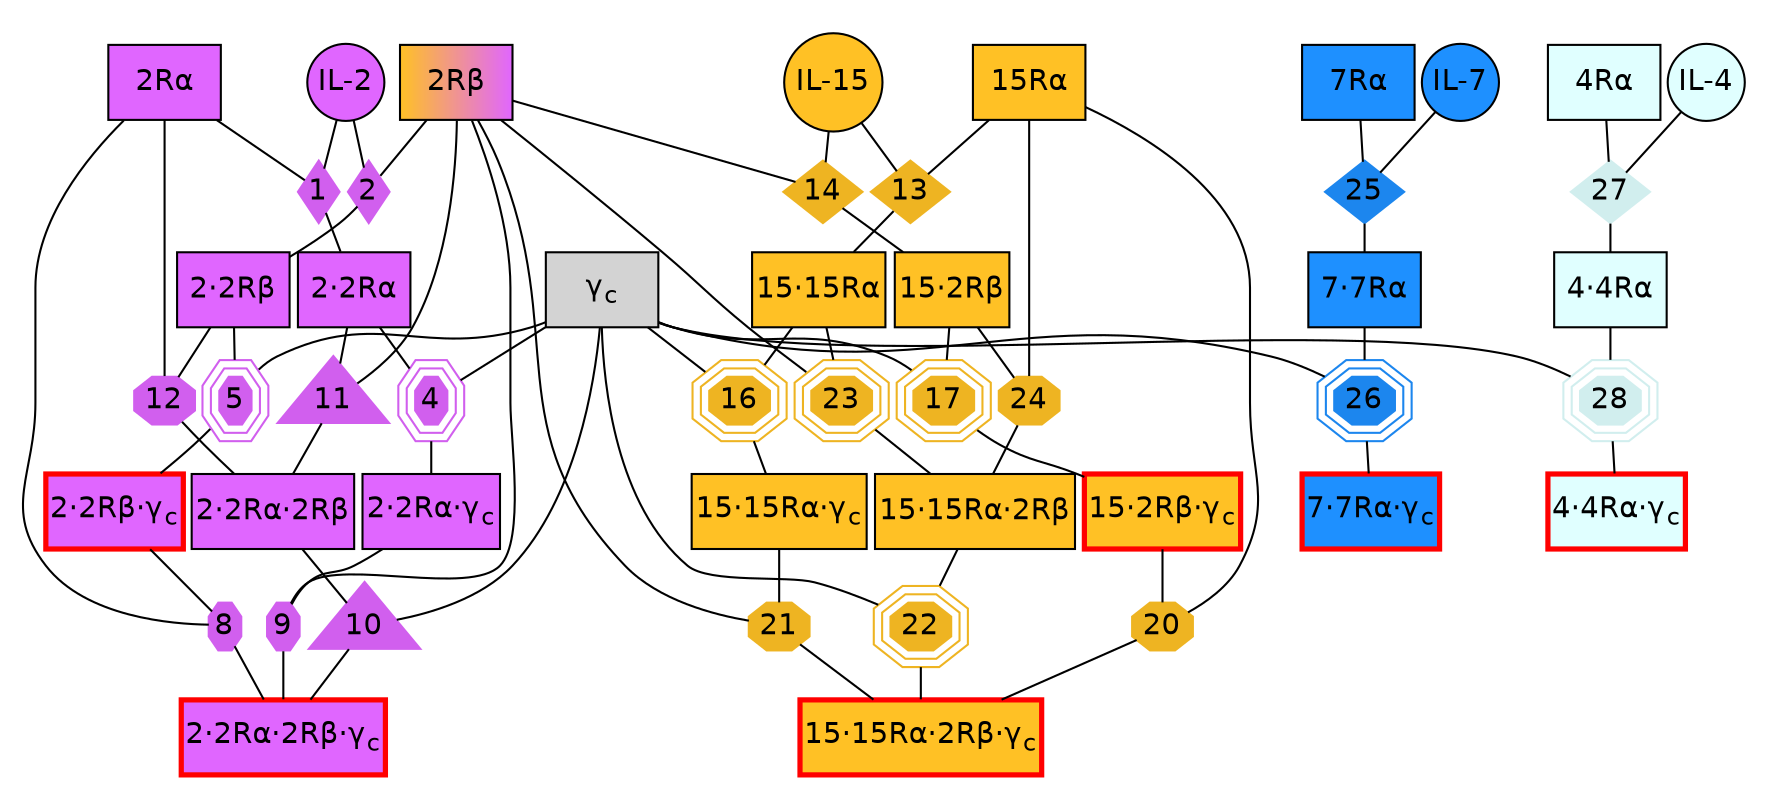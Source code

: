 digraph cgamma_cytok {
    ratio = "compress";
    graph [pad=0, ranksep=0.2, nodesep=0.05];

    subgraph specises {
        node [margin=0.03];
        rank="max";
        "gc"    [label=<γ<SUB>c</SUB>>, shape=box, style=filled, BGCOLOR="white", fontname = "helvetica"];
    }

    subgraph species {
        node [margin=0.03];

        "IL-2"   [shape=circle, fontname = "helvetica", fillcolor=mediumorchid1, style=filled ];
        "2Rα" [shape=box, fontname = "helvetica", fillcolor=mediumorchid1, style=filled   ];
        "2Rβ" [shape=box, style=filled, fontname = "helvetica", fillcolor="goldenrod1:mediumorchid1", style=filled];
        "2·2Rα" [shape=box, fontname = "helvetica", fillcolor=mediumorchid1, style=filled];
        "2·2Rβ" [shape=box, fontname = "helvetica", fillcolor=mediumorchid1, style=filled];
        "2·2Rα" [shape=box, fontname = "helvetica", fillcolor=mediumorchid1, style=filled];
        "2·2Rα" [shape=box, fontname = "helvetica", fillcolor=mediumorchid1, style=filled];
        "2·2Rα·2Rβ" [shape=box, fontname = "helvetica", fillcolor=mediumorchid1, style=filled ];
        "2·2Rα·gc" [label=<2·2Rα·γ<SUB>c</SUB>>, shape=box, fontname = "helvetica" , fillcolor=mediumorchid1, style=filled];
        "2·2Rβ·gc" [label=<2·2Rβ·γ<SUB>c</SUB>>, shape=box, color=red, fontname = "helvetica" , fillcolor=mediumorchid1, style=filled, penwidth=2.5];
        "2·2Rα·2Rβ·gc" [label=<2·2Rα·2Rβ·γ<SUB>c</SUB>>, shape=box, color=red, fontname = "helvetica", fillcolor=mediumorchid1, style=filled , penwidth=2.5];

        "IL-15"  [shape=circle, fontname = "helvetica", fillcolor=goldenrod1, style=filled];
        "15Rα"    [shape=box, fontname = "helvetica", fillcolor=goldenrod1, style=filled];
        "15·15Rα"   [shape=box, fontname = "helvetica", fillcolor=goldenrod1, style=filled];
        "15·2Rβ"    [shape=box, fontname = "helvetica", fillcolor=goldenrod1, style=filled];
        "15·15Rα·2Rβ" [shape=box, fontname = "helvetica", fillcolor=goldenrod1, style=filled];
        "15·15Rα·gc"    [label=<15·15Rα·γ<SUB>c</SUB>>, shape=box, fontname = "helvetica", fillcolor=goldenrod1, style=filled];
        "15·2Rβ·gc" [label=<15·2Rβ·γ<SUB>c</SUB>>, shape=box, color=red, fontname = "helvetica", fillcolor=goldenrod1, style=filled, penwidth=2.5];
        "15·15Rα·2Rβ·gc"  [label=<15·15Rα·2Rβ·γ<SUB>c</SUB>>, shape=box, color=red, fontname = "helvetica", fillcolor=goldenrod1, style=filled, penwidth=2.5];

        "IL-7"   [shape=circle, fontname = "helvetica", fillcolor=dodgerblue, style=filled];
        "7Rα" [shape=box, fontname = "helvetica", fillcolor=dodgerblue, style=filled];
        "7·7Rα" [shape=box, fontname = "helvetica", fillcolor=dodgerblue, style=filled];
        "7·7Rα·gc"  [label=<7·7Rα·γ<SUB>c</SUB>>, shape=box, color=red, fontname = "helvetica", fillcolor=dodgerblue, style=filled, penwidth=2.5];

        "IL-4"   [shape=circle, fontname = "helvetica", fillcolor=lightcyan, style=filled];
        "4Rα" [shape=box, fontname = "helvetica" , fillcolor=lightcyan, style=filled   ];
        "4·4Rα" [shape=box, fontname = "helvetica", fillcolor=lightcyan, style=filled];
        "4·4Rα·gc" [label=<4·4Rα·γ<SUB>c</SUB>>, shape=box, color=red, fontname = "helvetica" , fillcolor=lightcyan, style=filled , penwidth=2.5];
    }

    subgraph cluster_IL2 {
    	node [style=filled,color=mediumorchid2, margin=0];
        penwidth=0;

        "1" [shape=diamond,style=filled,height=.1,width=.1, fontname = "helvetica"];
        "IL-2" -> "1" [dir=none,weight=1];
        "2Rα" -> "1" [dir=none,weight=1];
        "1" -> "2·2Rα" [dir=none, weight=2];

        "2" [shape=diamond,style=filled,height=.1,width=.1, fontname = "helvetica"];
        "IL-2" -> "2" [dir=none,weight=1];
        "2Rβ" -> "2" [dir=none,weight=1];
        "2" -> "2·2Rβ" [dir=none, weight=2];

        "4" [shape=tripleoctagon,style=filled,height=.1,width=.1, fontname = "helvetica"];
        "2·2Rα" -> "4" [dir=none,weight=1];
        "gc" -> "4" [dir=none,weight=1];
        "4" -> "2·2Rα·gc" [dir=none, weight=2];

        "5" [shape=tripleoctagon,style=filled,height=.1,width=.1, fontname = "helvetica"];
        "2·2Rβ" -> "5" [dir=none,weight=1];
        "gc" -> "5" [dir=none,weight=1];
        "5" -> "2·2Rβ·gc" [dir=none, weight=2];

        "8" [shape=octagon,style=filled,height=.1,width=.1, fontname = "helvetica"];
        "2·2Rβ·gc" -> "8" [dir=none,weight=1];
        "2Rα" -> "8" [dir=none,weight=1];
        "8" -> "2·2Rα·2Rβ·gc" [dir=none, weight=2, fontname = "helvetica"];

        "9" [shape=octagon,style=filled,height=.1,width=.1, fontname = "helvetica"];
        "2·2Rα·gc" -> "9" [dir=none,weight=1];
        "2Rβ" -> "9" [dir=none,weight=1];
        "9" -> "2·2Rα·2Rβ·gc" [dir=none, weight=2];

        "10" [shape=triangle,style=filled,height=.1,width=.04, fontname = "helvetica"];
        "2·2Rα·2Rβ" -> "10" [dir=none,weight=1];
        "gc" -> "10" [dir=none,weight=1];
        "10" -> "2·2Rα·2Rβ·gc" [dir=none, weight=2];

        "11" [shape=triangle,style=filled,height=.1,width=.04, fontname = "helvetica"];
        "2·2Rα" -> "11" [dir=none,weight=1];
        "2Rβ" -> "11" [dir=none,weight=1];
        "11" -> "2·2Rα·2Rβ" [dir=none, weight=2];

        "12" [shape=octagon,style=filled,height=.1,width=.1, fontname = "helvetica"];
        "2·2Rβ" -> "12" [dir=none,weight=1];
        "2Rα" -> "12" [dir=none,weight=1];
        "12" -> "2·2Rα·2Rβ" [dir=none, weight=2];
    }

    subgraph cluster_IL15 {
    	node [style=filled,color=goldenrod2, margin=0];
        edge [dir=none, weight=1];
        penwidth=0;

        "13" [shape=diamond,style=filled,height=.1,width=.1, fontname = "helvetica"];
        "IL-15" -> "13";
        "15Rα" -> "13";
        "13" -> "15·15Rα";

        "14" [shape=diamond,style=filled,height=.1,width=.1, fontname = "helvetica"];
        "IL-15" -> "14";
        "2Rβ" -> "14";
        "14" -> "15·2Rβ";

        "16" [shape=tripleoctagon,style=filled,height=.1,width=.1, fontname = "helvetica"];
        "15·15Rα" -> "16";
        "gc" -> "16";
        "16" -> "15·15Rα·gc";

        "17" [shape=tripleoctagon,style=filled,height=.1,width=.1, fontname = "helvetica"];
        "15·2Rβ" -> "17";
        "gc" -> "17";
        "17" -> "15·2Rβ·gc";

        "20" [shape=octagon,style=filled,height=.1,width=.1, fontname = "helvetica"];
        "15·2Rβ·gc" -> "20";
        "15Rα" -> "20";
        "20" -> "15·15Rα·2Rβ·gc";

        "21" [shape=octagon,style=filled,height=.1,width=.1, fontname = "helvetica"];
        "15·15Rα·gc" -> "21";
        "2Rβ" -> "21";
        "21" -> "15·15Rα·2Rβ·gc";

        "22" [shape=tripleoctagon,style=filled,height=.1,width=.1, fontname = "helvetica"];
        "15·15Rα·2Rβ" -> "22";
        "gc" -> "22";
        "22" -> "15·15Rα·2Rβ·gc";

        "23" [shape=tripleoctagon,style=filled,height=.1,width=.1, fontname = "helvetica"];
        "15·15Rα" -> "23";
        "2Rβ" -> "23";
        "23" -> "15·15Rα·2Rβ";

        "24" [shape=octagon,style=filled,height=.1,width=.1, fontname = "helvetica"];
        "15·2Rβ" -> "24";
        "15Rα" -> "24";
        "24" -> "15·15Rα·2Rβ";
        }

    subgraph cluster_IL7 {
    	node [style=filled,color=dodgerblue2, margin=0];
        edge [dir=none, weight=1];
        penwidth=0;
        
        "25" [shape=diamond,style=filled,height=.1,width=.1, fontname = "helvetica"];
        "IL-7" -> "25";
        "7Rα" -> "25";
        "25" -> "7·7Rα";

        "26" [shape=tripleoctagon,style=filled,height=.1,width=.1, fontname = "helvetica"];
        "7·7Rα" -> "26";
        "gc" -> "26";
        "26" -> "7·7Rα·gc";
    }

    subgraph cluster_IL4 {
    	node [style=filled, color=lightcyan2, margin=0];
        edge [dir=none, weight=1];
        penwidth=0;
        
        "27" [shape=diamond, style=filled, height=0.1, width=0.1, fontname = "helvetica"];
        "IL-4" -> "27";
        "4Rα" -> "27";
        "27" -> "4·4Rα";

        "28" [shape=tripleoctagon,style=filled,height=.1,width=.1, fontname = "helvetica"];
        "4·4Rα" -> "28";
        "gc" -> "28";
        "28" -> "4·4Rα·gc";
    }
}
